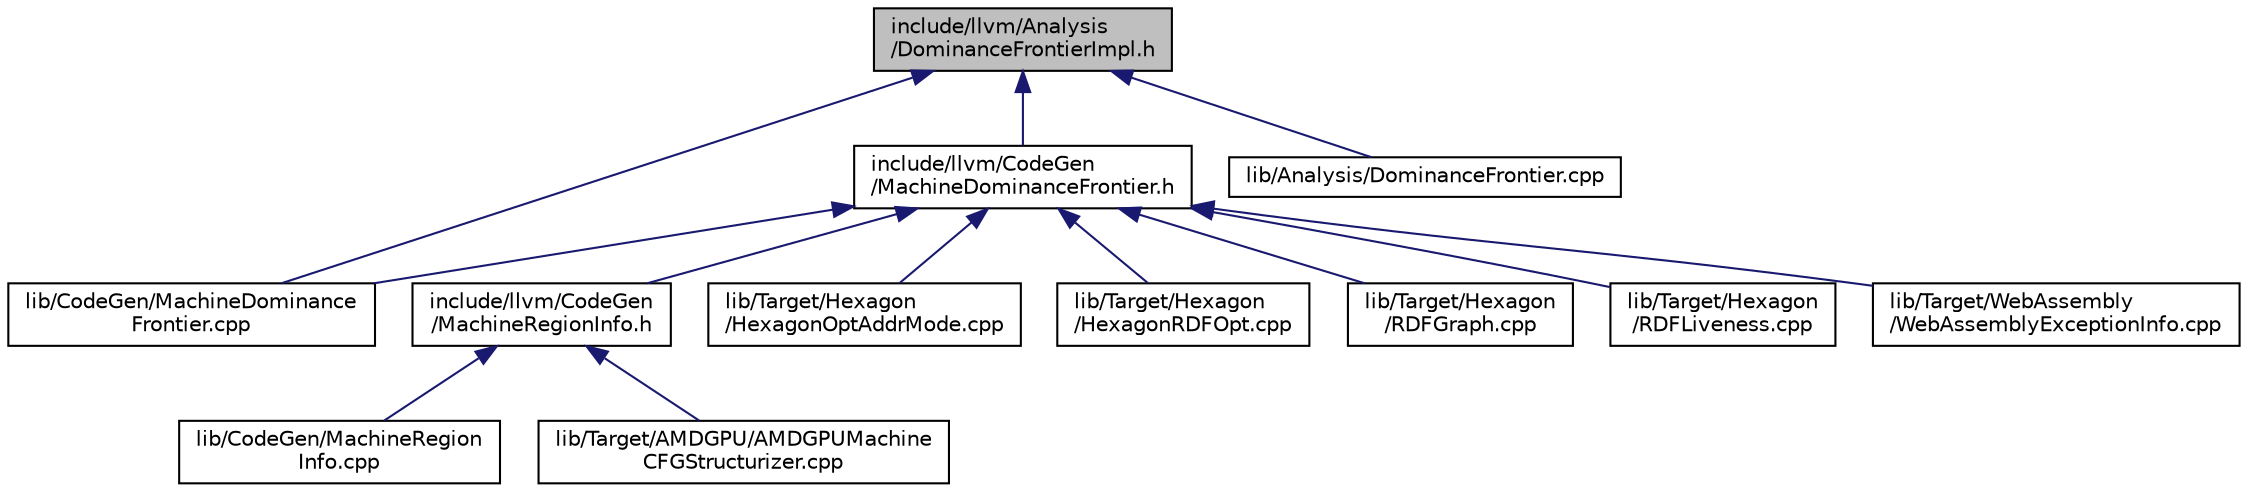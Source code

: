 digraph "include/llvm/Analysis/DominanceFrontierImpl.h"
{
 // LATEX_PDF_SIZE
  bgcolor="transparent";
  edge [fontname="Helvetica",fontsize="10",labelfontname="Helvetica",labelfontsize="10"];
  node [fontname="Helvetica",fontsize="10",shape="box"];
  Node1 [label="include/llvm/Analysis\l/DominanceFrontierImpl.h",height=0.2,width=0.4,color="black", fillcolor="grey75", style="filled", fontcolor="black",tooltip=" "];
  Node1 -> Node2 [dir="back",color="midnightblue",fontsize="10",style="solid",fontname="Helvetica"];
  Node2 [label="include/llvm/CodeGen\l/MachineDominanceFrontier.h",height=0.2,width=0.4,color="black",URL="$MachineDominanceFrontier_8h.html",tooltip=" "];
  Node2 -> Node3 [dir="back",color="midnightblue",fontsize="10",style="solid",fontname="Helvetica"];
  Node3 [label="include/llvm/CodeGen\l/MachineRegionInfo.h",height=0.2,width=0.4,color="black",URL="$MachineRegionInfo_8h.html",tooltip=" "];
  Node3 -> Node4 [dir="back",color="midnightblue",fontsize="10",style="solid",fontname="Helvetica"];
  Node4 [label="lib/CodeGen/MachineRegion\lInfo.cpp",height=0.2,width=0.4,color="black",URL="$MachineRegionInfo_8cpp.html",tooltip=" "];
  Node3 -> Node5 [dir="back",color="midnightblue",fontsize="10",style="solid",fontname="Helvetica"];
  Node5 [label="lib/Target/AMDGPU/AMDGPUMachine\lCFGStructurizer.cpp",height=0.2,width=0.4,color="black",URL="$AMDGPUMachineCFGStructurizer_8cpp.html",tooltip=" "];
  Node2 -> Node6 [dir="back",color="midnightblue",fontsize="10",style="solid",fontname="Helvetica"];
  Node6 [label="lib/CodeGen/MachineDominance\lFrontier.cpp",height=0.2,width=0.4,color="black",URL="$MachineDominanceFrontier_8cpp.html",tooltip=" "];
  Node2 -> Node7 [dir="back",color="midnightblue",fontsize="10",style="solid",fontname="Helvetica"];
  Node7 [label="lib/Target/Hexagon\l/HexagonOptAddrMode.cpp",height=0.2,width=0.4,color="black",URL="$HexagonOptAddrMode_8cpp.html",tooltip=" "];
  Node2 -> Node8 [dir="back",color="midnightblue",fontsize="10",style="solid",fontname="Helvetica"];
  Node8 [label="lib/Target/Hexagon\l/HexagonRDFOpt.cpp",height=0.2,width=0.4,color="black",URL="$HexagonRDFOpt_8cpp.html",tooltip=" "];
  Node2 -> Node9 [dir="back",color="midnightblue",fontsize="10",style="solid",fontname="Helvetica"];
  Node9 [label="lib/Target/Hexagon\l/RDFGraph.cpp",height=0.2,width=0.4,color="black",URL="$RDFGraph_8cpp.html",tooltip=" "];
  Node2 -> Node10 [dir="back",color="midnightblue",fontsize="10",style="solid",fontname="Helvetica"];
  Node10 [label="lib/Target/Hexagon\l/RDFLiveness.cpp",height=0.2,width=0.4,color="black",URL="$RDFLiveness_8cpp.html",tooltip=" "];
  Node2 -> Node11 [dir="back",color="midnightblue",fontsize="10",style="solid",fontname="Helvetica"];
  Node11 [label="lib/Target/WebAssembly\l/WebAssemblyExceptionInfo.cpp",height=0.2,width=0.4,color="black",URL="$WebAssemblyExceptionInfo_8cpp.html",tooltip="This file implements WebAssemblyException information analysis."];
  Node1 -> Node12 [dir="back",color="midnightblue",fontsize="10",style="solid",fontname="Helvetica"];
  Node12 [label="lib/Analysis/DominanceFrontier.cpp",height=0.2,width=0.4,color="black",URL="$DominanceFrontier_8cpp.html",tooltip=" "];
  Node1 -> Node6 [dir="back",color="midnightblue",fontsize="10",style="solid",fontname="Helvetica"];
}
